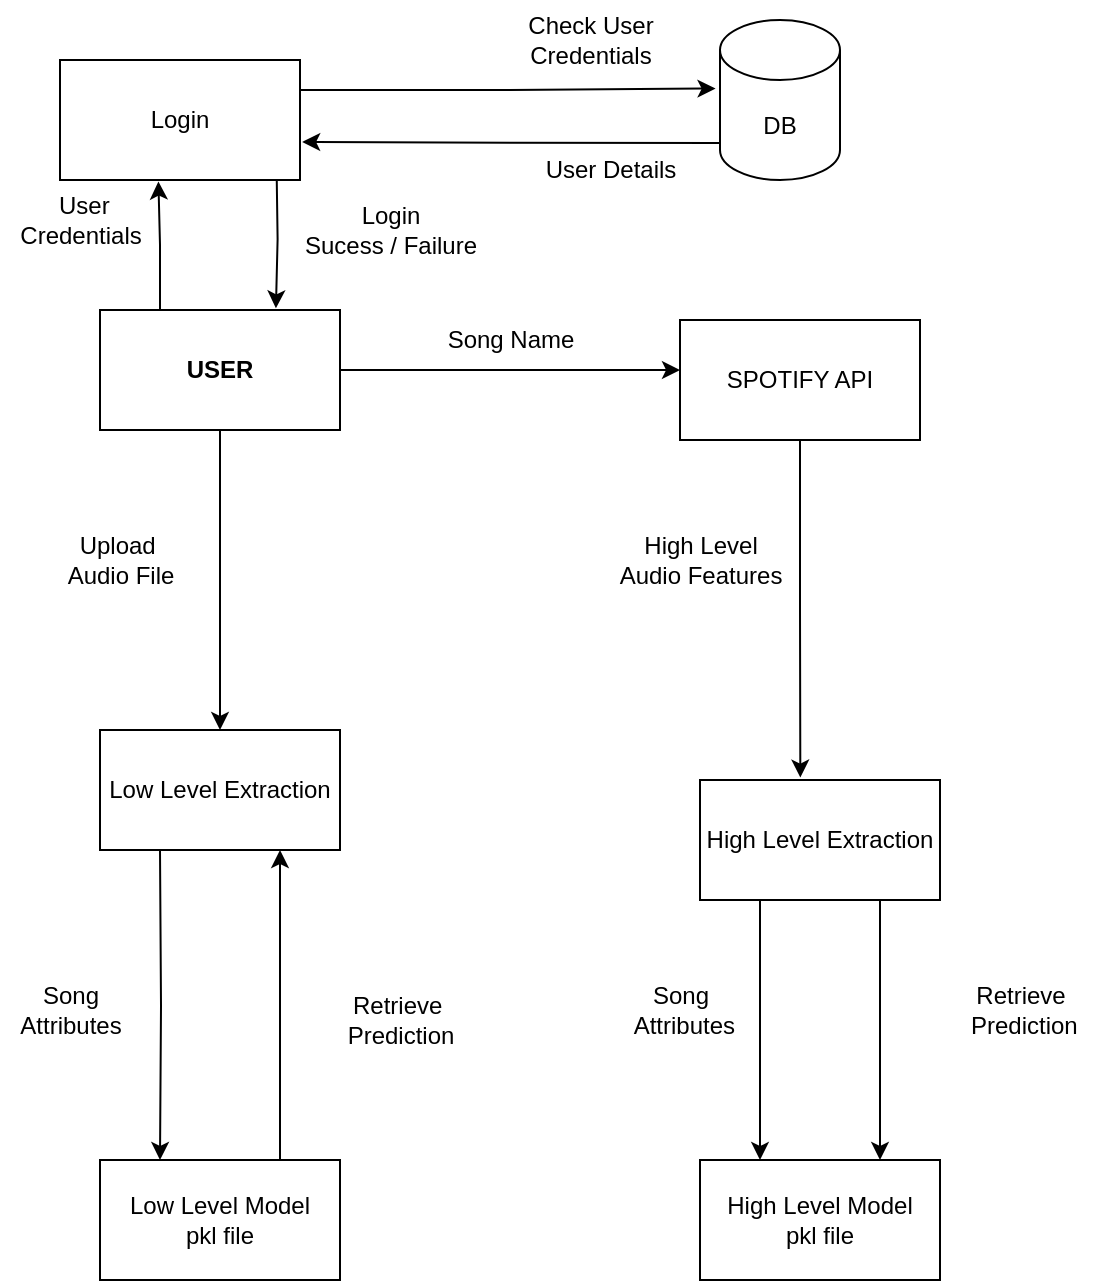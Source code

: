 <mxfile version="24.3.1" type="device">
  <diagram name="Page-1" id="1hy__Dd0-e1NS565zDUD">
    <mxGraphModel dx="1417" dy="765" grid="1" gridSize="10" guides="1" tooltips="1" connect="1" arrows="1" fold="1" page="1" pageScale="1" pageWidth="1600" pageHeight="900" math="0" shadow="0">
      <root>
        <mxCell id="0" />
        <mxCell id="1" parent="0" />
        <mxCell id="W_i-G88K8iBqpsEjodR4-6" style="edgeStyle=orthogonalEdgeStyle;rounded=0;orthogonalLoop=1;jettySize=auto;html=1;exitX=0.25;exitY=0;exitDx=0;exitDy=0;entryX=0.41;entryY=1.013;entryDx=0;entryDy=0;entryPerimeter=0;" parent="1" source="sGJ7WwSpqgLuRG3EIWSH-1" target="tQmJIAEFOMGreabGvIb--9" edge="1">
          <mxGeometry relative="1" as="geometry">
            <mxPoint x="190.48" y="271.16" as="targetPoint" />
          </mxGeometry>
        </mxCell>
        <mxCell id="tQmJIAEFOMGreabGvIb--3" style="edgeStyle=orthogonalEdgeStyle;rounded=0;orthogonalLoop=1;jettySize=auto;html=1;exitX=0.5;exitY=1;exitDx=0;exitDy=0;entryX=0.5;entryY=0;entryDx=0;entryDy=0;" edge="1" parent="1" source="sGJ7WwSpqgLuRG3EIWSH-1" target="tQmJIAEFOMGreabGvIb--2">
          <mxGeometry relative="1" as="geometry" />
        </mxCell>
        <mxCell id="sGJ7WwSpqgLuRG3EIWSH-1" value="&lt;b&gt;USER&lt;/b&gt;" style="rounded=0;whiteSpace=wrap;html=1;" parent="1" vertex="1">
          <mxGeometry x="160" y="345" width="120" height="60" as="geometry" />
        </mxCell>
        <mxCell id="sGJ7WwSpqgLuRG3EIWSH-3" value="SPOTIFY API" style="rounded=0;whiteSpace=wrap;html=1;" parent="1" vertex="1">
          <mxGeometry x="450" y="350" width="120" height="60" as="geometry" />
        </mxCell>
        <mxCell id="sGJ7WwSpqgLuRG3EIWSH-5" value="" style="endArrow=classic;html=1;rounded=0;exitX=1;exitY=0.5;exitDx=0;exitDy=0;entryX=0;entryY=0.5;entryDx=0;entryDy=0;" parent="1" edge="1" source="sGJ7WwSpqgLuRG3EIWSH-1">
          <mxGeometry width="50" height="50" relative="1" as="geometry">
            <mxPoint x="750" y="374.5" as="sourcePoint" />
            <mxPoint x="450" y="375" as="targetPoint" />
          </mxGeometry>
        </mxCell>
        <mxCell id="sGJ7WwSpqgLuRG3EIWSH-9" value="Song Name" style="text;html=1;align=center;verticalAlign=middle;resizable=0;points=[];autosize=1;strokeColor=none;fillColor=none;" parent="1" vertex="1">
          <mxGeometry x="320" y="345" width="90" height="30" as="geometry" />
        </mxCell>
        <mxCell id="I_KX02j4BUqoLgpviZJS-4" style="edgeStyle=orthogonalEdgeStyle;rounded=0;orthogonalLoop=1;jettySize=auto;html=1;entryX=-0.037;entryY=0.428;entryDx=0;entryDy=0;entryPerimeter=0;exitX=1;exitY=0.25;exitDx=0;exitDy=0;" parent="1" edge="1" target="YfHNPUYCUHNgzpv_P_jk-1" source="tQmJIAEFOMGreabGvIb--9">
          <mxGeometry relative="1" as="geometry">
            <mxPoint x="255" y="230" as="sourcePoint" />
            <mxPoint x="335" y="230" as="targetPoint" />
          </mxGeometry>
        </mxCell>
        <mxCell id="I_KX02j4BUqoLgpviZJS-5" style="edgeStyle=orthogonalEdgeStyle;rounded=0;orthogonalLoop=1;jettySize=auto;html=1;exitX=0.02;exitY=0.768;exitDx=0;exitDy=0;exitPerimeter=0;entryX=1.009;entryY=0.683;entryDx=0;entryDy=0;entryPerimeter=0;" parent="1" edge="1" target="tQmJIAEFOMGreabGvIb--9" source="YfHNPUYCUHNgzpv_P_jk-1">
          <mxGeometry relative="1" as="geometry">
            <mxPoint x="335" y="247" as="sourcePoint" />
            <mxPoint x="260" y="247" as="targetPoint" />
          </mxGeometry>
        </mxCell>
        <mxCell id="I_KX02j4BUqoLgpviZJS-7" value="Login &lt;br&gt;Sucess / Failure" style="text;html=1;align=center;verticalAlign=middle;resizable=0;points=[];autosize=1;strokeColor=none;fillColor=none;fontStyle=0" parent="1" vertex="1">
          <mxGeometry x="250" y="285" width="110" height="40" as="geometry" />
        </mxCell>
        <mxCell id="I_KX02j4BUqoLgpviZJS-9" value="&amp;nbsp;User &lt;br&gt;Credentials" style="text;html=1;align=center;verticalAlign=middle;resizable=0;points=[];autosize=1;strokeColor=none;fillColor=none;fontStyle=0" parent="1" vertex="1">
          <mxGeometry x="110" y="280" width="80" height="40" as="geometry" />
        </mxCell>
        <mxCell id="I_KX02j4BUqoLgpviZJS-10" value="Check User &lt;br&gt;Credentials" style="text;html=1;align=center;verticalAlign=middle;resizable=0;points=[];autosize=1;strokeColor=none;fillColor=none;fontStyle=0" parent="1" vertex="1">
          <mxGeometry x="360" y="190" width="90" height="40" as="geometry" />
        </mxCell>
        <mxCell id="I_KX02j4BUqoLgpviZJS-11" value="User Details" style="text;html=1;align=center;verticalAlign=middle;resizable=0;points=[];autosize=1;strokeColor=none;fillColor=none;fontStyle=0" parent="1" vertex="1">
          <mxGeometry x="370" y="260" width="90" height="30" as="geometry" />
        </mxCell>
        <mxCell id="W_i-G88K8iBqpsEjodR4-4" style="edgeStyle=orthogonalEdgeStyle;rounded=0;orthogonalLoop=1;jettySize=auto;html=1;entryX=0.25;entryY=0;entryDx=0;entryDy=0;" parent="1" target="W_i-G88K8iBqpsEjodR4-1" edge="1">
          <mxGeometry relative="1" as="geometry">
            <mxPoint x="280" y="572" as="targetPoint" />
            <mxPoint x="190" y="615" as="sourcePoint" />
          </mxGeometry>
        </mxCell>
        <mxCell id="I_KX02j4BUqoLgpviZJS-16" value="Song&lt;div&gt;Attributes&lt;/div&gt;" style="text;html=1;align=center;verticalAlign=middle;resizable=0;points=[];autosize=1;strokeColor=none;fillColor=none;" parent="1" vertex="1">
          <mxGeometry x="110" y="675" width="70" height="40" as="geometry" />
        </mxCell>
        <mxCell id="c9Jh6X77SNhoX08Sjqh1-2" value="Upload&amp;nbsp;&lt;div&gt;Audio File&lt;/div&gt;" style="text;html=1;align=center;verticalAlign=middle;resizable=0;points=[];autosize=1;strokeColor=none;fillColor=none;" parent="1" vertex="1">
          <mxGeometry x="130" y="450" width="80" height="40" as="geometry" />
        </mxCell>
        <mxCell id="YfHNPUYCUHNgzpv_P_jk-1" value="DB" style="shape=cylinder3;whiteSpace=wrap;html=1;boundedLbl=1;backgroundOutline=1;size=15;" parent="1" vertex="1">
          <mxGeometry x="470" y="200" width="60" height="80" as="geometry" />
        </mxCell>
        <mxCell id="YfHNPUYCUHNgzpv_P_jk-3" value="Retrieve&amp;nbsp;&lt;div&gt;Prediction&lt;/div&gt;" style="text;html=1;align=center;verticalAlign=middle;resizable=0;points=[];autosize=1;strokeColor=none;fillColor=none;" parent="1" vertex="1">
          <mxGeometry x="270" y="680" width="80" height="40" as="geometry" />
        </mxCell>
        <mxCell id="21bC2JXqBF95PvTOkzl0-2" value="High Level &lt;br&gt;Audio Features" style="text;html=1;align=center;verticalAlign=middle;resizable=0;points=[];autosize=1;strokeColor=none;fillColor=none;" parent="1" vertex="1">
          <mxGeometry x="410" y="450" width="100" height="40" as="geometry" />
        </mxCell>
        <mxCell id="21bC2JXqBF95PvTOkzl0-6" value="High Level Model &lt;br&gt;pkl file" style="rounded=0;whiteSpace=wrap;html=1;" parent="1" vertex="1">
          <mxGeometry x="460" y="770" width="120" height="60" as="geometry" />
        </mxCell>
        <mxCell id="21bC2JXqBF95PvTOkzl0-8" value="Song&lt;div&gt;&amp;nbsp;Attributes&lt;/div&gt;" style="text;html=1;align=center;verticalAlign=middle;resizable=0;points=[];autosize=1;strokeColor=none;fillColor=none;rotation=0;flipV=1;" parent="1" vertex="1">
          <mxGeometry x="410" y="675" width="80" height="40" as="geometry" />
        </mxCell>
        <mxCell id="21bC2JXqBF95PvTOkzl0-10" value="Retrieve&lt;div&gt;&amp;nbsp;Prediction&lt;/div&gt;" style="text;html=1;align=center;verticalAlign=middle;resizable=0;points=[];autosize=1;strokeColor=none;fillColor=none;rotation=0;flipV=0;flipH=1;" parent="1" vertex="1">
          <mxGeometry x="580" y="675" width="80" height="40" as="geometry" />
        </mxCell>
        <mxCell id="W_i-G88K8iBqpsEjodR4-5" style="edgeStyle=orthogonalEdgeStyle;rounded=0;orthogonalLoop=1;jettySize=auto;html=1;exitX=0.75;exitY=0;exitDx=0;exitDy=0;" parent="1" source="W_i-G88K8iBqpsEjodR4-1" edge="1">
          <mxGeometry relative="1" as="geometry">
            <mxPoint x="250" y="615" as="targetPoint" />
          </mxGeometry>
        </mxCell>
        <mxCell id="W_i-G88K8iBqpsEjodR4-1" value="Low Level Model &lt;br&gt;pkl file" style="rounded=0;whiteSpace=wrap;html=1;" parent="1" vertex="1">
          <mxGeometry x="160" y="770" width="120" height="60" as="geometry" />
        </mxCell>
        <mxCell id="W_i-G88K8iBqpsEjodR4-7" style="edgeStyle=orthogonalEdgeStyle;rounded=0;orthogonalLoop=1;jettySize=auto;html=1;exitX=1;exitY=1;exitDx=0;exitDy=0;entryX=0.733;entryY=-0.014;entryDx=0;entryDy=0;entryPerimeter=0;" parent="1" target="sGJ7WwSpqgLuRG3EIWSH-1" edge="1">
          <mxGeometry relative="1" as="geometry">
            <mxPoint x="248.284" y="273.284" as="sourcePoint" />
          </mxGeometry>
        </mxCell>
        <mxCell id="W_i-G88K8iBqpsEjodR4-11" style="edgeStyle=orthogonalEdgeStyle;rounded=0;orthogonalLoop=1;jettySize=auto;html=1;entryX=0.418;entryY=-0.02;entryDx=0;entryDy=0;exitX=0.5;exitY=1;exitDx=0;exitDy=0;entryPerimeter=0;" parent="1" source="sGJ7WwSpqgLuRG3EIWSH-3" target="tQmJIAEFOMGreabGvIb--6" edge="1">
          <mxGeometry relative="1" as="geometry">
            <mxPoint x="533.04" y="577.12" as="targetPoint" />
            <mxPoint x="550" y="440" as="sourcePoint" />
          </mxGeometry>
        </mxCell>
        <mxCell id="tQmJIAEFOMGreabGvIb--2" value="Low Level Extraction" style="rounded=0;whiteSpace=wrap;html=1;" vertex="1" parent="1">
          <mxGeometry x="160" y="555" width="120" height="60" as="geometry" />
        </mxCell>
        <mxCell id="tQmJIAEFOMGreabGvIb--7" style="edgeStyle=orthogonalEdgeStyle;rounded=0;orthogonalLoop=1;jettySize=auto;html=1;exitX=0.25;exitY=1;exitDx=0;exitDy=0;entryX=0.25;entryY=0;entryDx=0;entryDy=0;" edge="1" parent="1" source="tQmJIAEFOMGreabGvIb--6" target="21bC2JXqBF95PvTOkzl0-6">
          <mxGeometry relative="1" as="geometry" />
        </mxCell>
        <mxCell id="tQmJIAEFOMGreabGvIb--8" style="edgeStyle=orthogonalEdgeStyle;rounded=0;orthogonalLoop=1;jettySize=auto;html=1;exitX=0.75;exitY=1;exitDx=0;exitDy=0;entryX=0.75;entryY=0;entryDx=0;entryDy=0;" edge="1" parent="1" source="tQmJIAEFOMGreabGvIb--6" target="21bC2JXqBF95PvTOkzl0-6">
          <mxGeometry relative="1" as="geometry" />
        </mxCell>
        <mxCell id="tQmJIAEFOMGreabGvIb--6" value="High Level Extraction" style="rounded=0;whiteSpace=wrap;html=1;" vertex="1" parent="1">
          <mxGeometry x="460" y="580" width="120" height="60" as="geometry" />
        </mxCell>
        <mxCell id="tQmJIAEFOMGreabGvIb--9" value="Login" style="rounded=0;whiteSpace=wrap;html=1;" vertex="1" parent="1">
          <mxGeometry x="140" y="220" width="120" height="60" as="geometry" />
        </mxCell>
      </root>
    </mxGraphModel>
  </diagram>
</mxfile>

